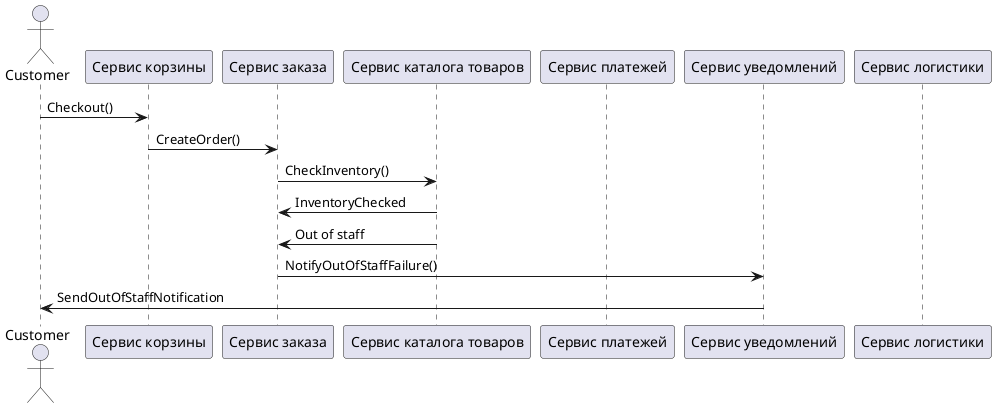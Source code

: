 @startuml PaymentFailureScenario
actor Customer
participant "Сервис корзины" as CartService
participant "Сервис заказа" as OrderService
participant "Сервис каталога товаров" as ProductService
participant "Сервис платежей" as PaymentService
participant "Сервис уведомлений" as NotificationService
participant "Сервис логистики" as LogisticsService

Customer -> CartService : Checkout()
CartService -> OrderService : CreateOrder()
OrderService -> ProductService : CheckInventory()
ProductService -> OrderService : InventoryChecked
ProductService -> OrderService : Out of staff
OrderService -> NotificationService : NotifyOutOfStaffFailure()
NotificationService -> Customer : SendOutOfStaffNotification
@enduml